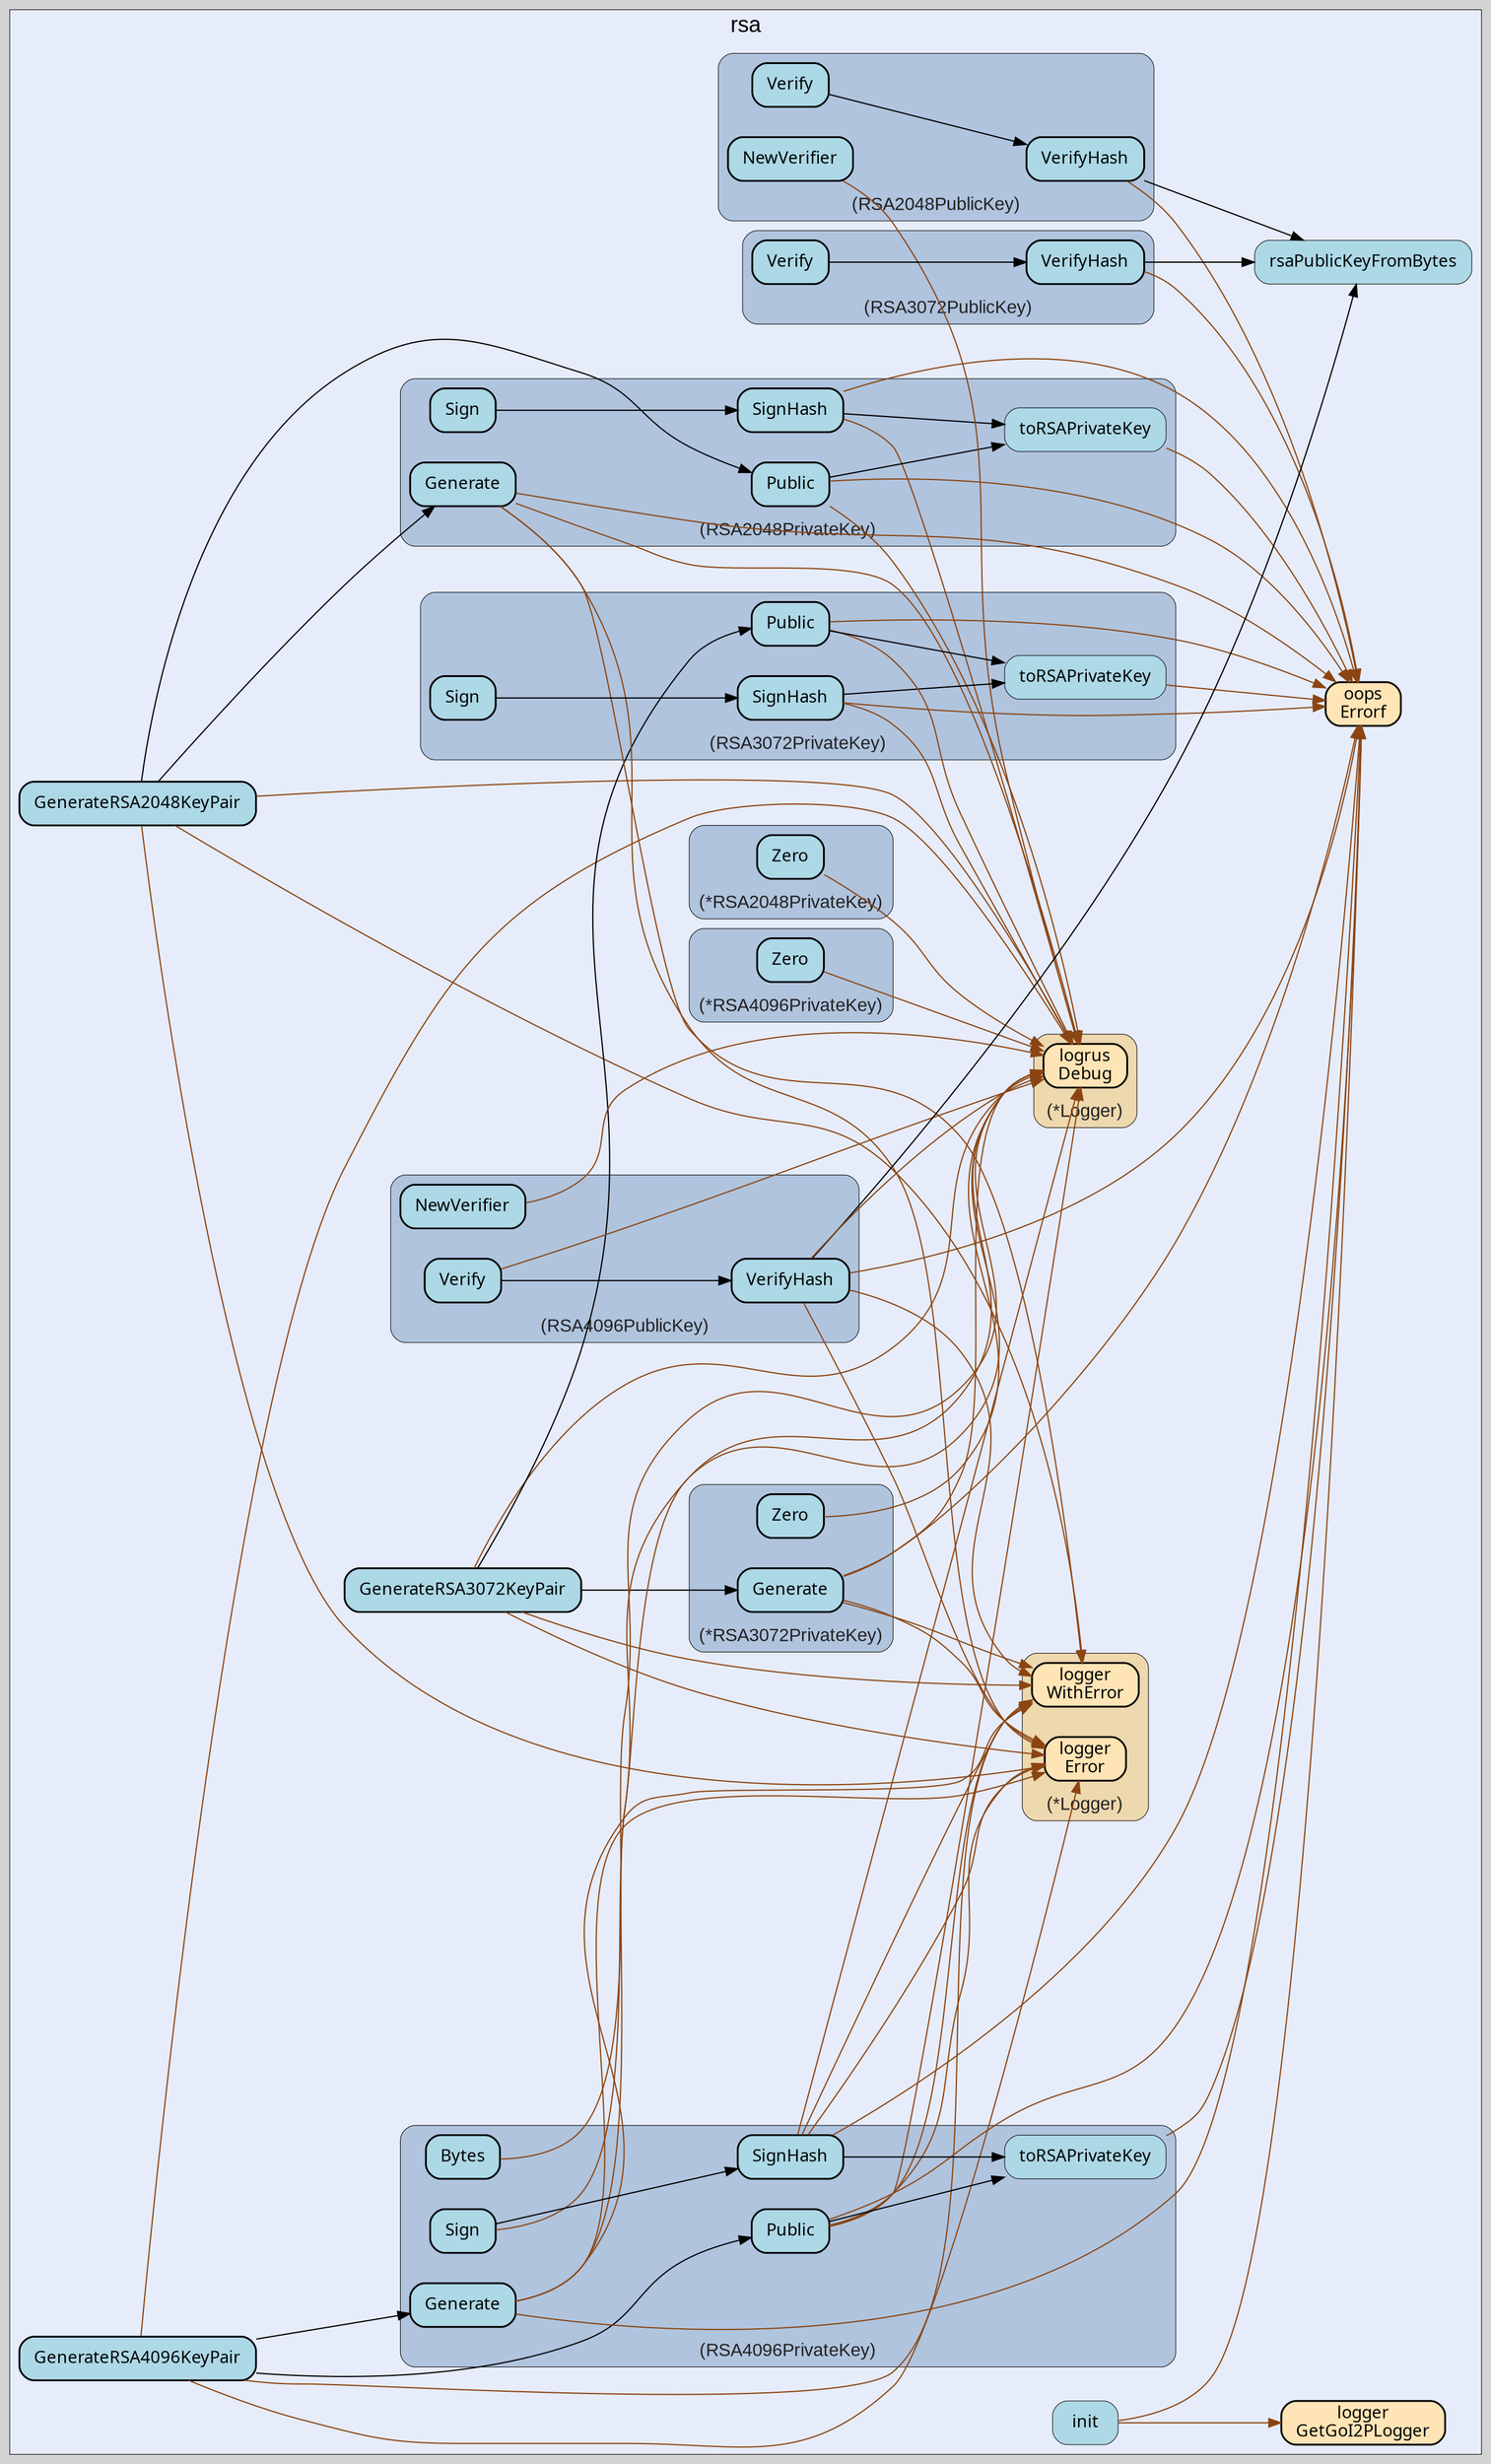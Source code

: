 digraph gocallvis {
    label="";
    labeljust="l";
    fontname="Arial";
    fontsize="14";
    rankdir="LR";
    bgcolor="lightgray";
    style="solid";
    penwidth="0.5";
    pad="0.0";
    nodesep="0.35";

    node [shape="box" style="filled,rounded" fillcolor="honeydew" fontname="Verdana" penwidth="1.0" margin="0.16,0.0"];
    edge [minlen="2"]

    subgraph "cluster_focus" {
        fontsize="18";
bgcolor="#e6ecfa";
label="rsa";
labelloc="t";
labeljust="c";
        
        "github.com/go-i2p/crypto/rsa.rsaPublicKeyFromBytes" [ penwidth="0.5" tooltip="github.com/go-i2p/crypto/rsa.rsaPublicKeyFromBytes | defined in utils.go:13" fillcolor="lightblue" label="rsaPublicKeyFromBytes" ]
        "github.com/samber/oops.Errorf" [ fillcolor="moccasin" label="oops\nErrorf" penwidth="1.5" tooltip="github.com/samber/oops.Errorf | defined in oops.go:34" ]
        "github.com/go-i2p/crypto/rsa.GenerateRSA2048KeyPair" [ penwidth="1.5" tooltip="github.com/go-i2p/crypto/rsa.GenerateRSA2048KeyPair | defined in utils.go:40\nat utils.go:41: calling [(*github.com/sirupsen/logrus.Logger).Debug]\nat utils.go:62: calling [(*github.com/sirupsen/logrus.Logger).Debug]\nat utils.go:45: calling [(github.com/go-i2p/crypto/rsa.RSA2048PrivateKey).Generate]\nat utils.go:47: calling [(*github.com/go-i2p/logger.Logger).WithError]\nat utils.go:56: calling [(*github.com/go-i2p/logger.Logger).WithError]\nat utils.go:47: calling [(*github.com/go-i2p/logger.Logger).Error]\nat utils.go:56: calling [(*github.com/go-i2p/logger.Logger).Error]\nat utils.go:54: calling [(github.com/go-i2p/crypto/rsa.RSA2048PrivateKey).Public]" fillcolor="lightblue" label="GenerateRSA2048KeyPair" ]
        "github.com/go-i2p/crypto/rsa.GenerateRSA4096KeyPair" [ label="GenerateRSA4096KeyPair" penwidth="1.5" tooltip="github.com/go-i2p/crypto/rsa.GenerateRSA4096KeyPair | defined in utils.go:102\nat utils.go:103: calling [(*github.com/sirupsen/logrus.Logger).Debug]\nat utils.go:124: calling [(*github.com/sirupsen/logrus.Logger).Debug]\nat utils.go:109: calling [(*github.com/go-i2p/logger.Logger).WithError]\nat utils.go:118: calling [(*github.com/go-i2p/logger.Logger).WithError]\nat utils.go:107: calling [(github.com/go-i2p/crypto/rsa.RSA4096PrivateKey).Generate]\nat utils.go:116: calling [(github.com/go-i2p/crypto/rsa.RSA4096PrivateKey).Public]\nat utils.go:109: calling [(*github.com/go-i2p/logger.Logger).Error]\nat utils.go:118: calling [(*github.com/go-i2p/logger.Logger).Error]" fillcolor="lightblue" ]
        "github.com/go-i2p/crypto/rsa.GenerateRSA3072KeyPair" [ fillcolor="lightblue" label="GenerateRSA3072KeyPair" penwidth="1.5" tooltip="github.com/go-i2p/crypto/rsa.GenerateRSA3072KeyPair | defined in utils.go:71\nat utils.go:72: calling [(*github.com/sirupsen/logrus.Logger).Debug]\nat utils.go:93: calling [(*github.com/sirupsen/logrus.Logger).Debug]\nat utils.go:78: calling [(*github.com/go-i2p/logger.Logger).Error]\nat utils.go:87: calling [(*github.com/go-i2p/logger.Logger).Error]\nat utils.go:76: calling [(*github.com/go-i2p/crypto/rsa.RSA3072PrivateKey).Generate]\nat utils.go:85: calling [(github.com/go-i2p/crypto/rsa.RSA3072PrivateKey).Public]\nat utils.go:78: calling [(*github.com/go-i2p/logger.Logger).WithError]\nat utils.go:87: calling [(*github.com/go-i2p/logger.Logger).WithError]" ]
        "github.com/go-i2p/crypto/rsa.init" [ fillcolor="lightblue" label="init" penwidth="0.5" tooltip="github.com/go-i2p/crypto/rsa.init | defined in .:0\nat constants.go:10: calling [github.com/go-i2p/logger.GetGoI2PLogger]\nat constants.go:16: calling [github.com/samber/oops.Errorf]\nat constants.go:20: calling [github.com/samber/oops.Errorf]\nat constants.go:24: calling [github.com/samber/oops.Errorf]\nat constants.go:28: calling [github.com/samber/oops.Errorf]" ]
        "github.com/go-i2p/logger.GetGoI2PLogger" [ fillcolor="moccasin" label="logger\nGetGoI2PLogger" penwidth="1.5" tooltip="github.com/go-i2p/logger.GetGoI2PLogger | defined in log.go:120" ]
        
        subgraph "cluster_*github.com/go-i2p/crypto/rsa.RSA2048PrivateKey" {
        penwidth="0.5";
labelloc="b";
label="(*RSA2048PrivateKey)";
fontsize="15";
fontcolor="#222222";
style="rounded,filled";
fillcolor="lightsteelblue";
tooltip="type: *github.com/go-i2p/crypto/rsa.RSA2048PrivateKey";
        
        "(*github.com/go-i2p/crypto/rsa.RSA2048PrivateKey).Zero" [ tooltip="(*github.com/go-i2p/crypto/rsa.RSA2048PrivateKey).Zero | defined in rsa2048_private.go:85\nat rsa2048_private.go:91: calling [(*github.com/sirupsen/logrus.Logger).Debug]" fillcolor="lightblue" label="Zero" penwidth="1.5" ]
        
    }

        subgraph "cluster_*github.com/go-i2p/crypto/rsa.RSA3072PrivateKey" {
        fontsize="15";
fontcolor="#222222";
labelloc="b";
style="rounded,filled";
fillcolor="lightsteelblue";
label="(*RSA3072PrivateKey)";
penwidth="0.5";
tooltip="type: *github.com/go-i2p/crypto/rsa.RSA3072PrivateKey";
        
        "(*github.com/go-i2p/crypto/rsa.RSA3072PrivateKey).Generate" [ fillcolor="lightblue" label="Generate" penwidth="1.5" tooltip="(*github.com/go-i2p/crypto/rsa.RSA3072PrivateKey).Generate | defined in rsa3072_private.go:130\nat rsa3072_private.go:131: calling [(*github.com/sirupsen/logrus.Logger).Debug]\nat rsa3072_private.go:157: calling [(*github.com/sirupsen/logrus.Logger).Debug]\nat rsa3072_private.go:135: calling [github.com/samber/oops.Errorf]\nat rsa3072_private.go:134: calling [(*github.com/go-i2p/logger.Logger).WithError]\nat rsa3072_private.go:134: calling [(*github.com/go-i2p/logger.Logger).Error]" ]
        "(*github.com/go-i2p/crypto/rsa.RSA3072PrivateKey).Zero" [ penwidth="1.5" tooltip="(*github.com/go-i2p/crypto/rsa.RSA3072PrivateKey).Zero | defined in rsa3072_private.go:90\nat rsa3072_private.go:96: calling [(*github.com/sirupsen/logrus.Logger).Debug]" fillcolor="lightblue" label="Zero" ]
        
    }

        subgraph "cluster_*github.com/go-i2p/crypto/rsa.RSA4096PrivateKey" {
        fontsize="15";
fontcolor="#222222";
fillcolor="lightsteelblue";
label="(*RSA4096PrivateKey)";
tooltip="type: *github.com/go-i2p/crypto/rsa.RSA4096PrivateKey";
penwidth="0.5";
labelloc="b";
style="rounded,filled";
        
        "(*github.com/go-i2p/crypto/rsa.RSA4096PrivateKey).Zero" [ fillcolor="lightblue" label="Zero" penwidth="1.5" tooltip="(*github.com/go-i2p/crypto/rsa.RSA4096PrivateKey).Zero | defined in rsa4096_private.go:119\nat rsa4096_private.go:120: calling [(*github.com/sirupsen/logrus.Logger).Debug]" ]
        
    }

        subgraph "cluster_*github.com/go-i2p/logger.Logger" {
        fontsize="15";
fontcolor="#222222";
labelloc="b";
style="rounded,filled";
fillcolor="wheat2";
label="(*Logger)";
tooltip="type: *github.com/go-i2p/logger.Logger";
penwidth="0.5";
        
        "(*github.com/go-i2p/logger.Logger).WithError" [ tooltip="(*github.com/go-i2p/logger.Logger).WithError | defined in log.go:66" fillcolor="moccasin" label="logger\nWithError" penwidth="1.5" ]
        "(*github.com/go-i2p/logger.Logger).Error" [ tooltip="(*github.com/go-i2p/logger.Logger).Error | defined in log.go:42" fillcolor="moccasin" label="logger\nError" penwidth="1.5" ]
        
    }

        subgraph "cluster_*github.com/sirupsen/logrus.Logger" {
        labelloc="b";
style="rounded,filled";
fillcolor="wheat2";
label="(*Logger)";
tooltip="type: *github.com/sirupsen/logrus.Logger";
penwidth="0.5";
fontsize="15";
fontcolor="#222222";
        
        "(*github.com/sirupsen/logrus.Logger).Debug" [ tooltip="(*github.com/sirupsen/logrus.Logger).Debug | defined in logger.go:221" fillcolor="moccasin" label="logrus\nDebug" penwidth="1.5" ]
        
    }

        subgraph "cluster_github.com/go-i2p/crypto/rsa.RSA2048PrivateKey" {
        fontsize="15";
fontcolor="#222222";
labelloc="b";
style="rounded,filled";
penwidth="0.5";
fillcolor="lightsteelblue";
label="(RSA2048PrivateKey)";
tooltip="type: github.com/go-i2p/crypto/rsa.RSA2048PrivateKey";
        
        "(github.com/go-i2p/crypto/rsa.RSA2048PrivateKey).toRSAPrivateKey" [ fillcolor="lightblue" label="toRSAPrivateKey" penwidth="0.5" tooltip="(github.com/go-i2p/crypto/rsa.RSA2048PrivateKey).toRSAPrivateKey | defined in rsa2048_private.go:138\nat rsa2048_private.go:161: calling [github.com/samber/oops.Errorf]" ]
        "(github.com/go-i2p/crypto/rsa.RSA2048PrivateKey).SignHash" [ fillcolor="lightblue" label="SignHash" penwidth="1.5" tooltip="(github.com/go-i2p/crypto/rsa.RSA2048PrivateKey).SignHash | defined in rsa2048_private.go:33\nat rsa2048_private.go:37: calling [github.com/samber/oops.Errorf]\nat rsa2048_private.go:43: calling [github.com/samber/oops.Errorf]\nat rsa2048_private.go:46: calling [(*github.com/sirupsen/logrus.Logger).Debug]\nat rsa2048_private.go:35: calling [(github.com/go-i2p/crypto/rsa.RSA2048PrivateKey).toRSAPrivateKey]" ]
        "(github.com/go-i2p/crypto/rsa.RSA2048PrivateKey).Sign" [ fillcolor="lightblue" label="Sign" penwidth="1.5" tooltip="(github.com/go-i2p/crypto/rsa.RSA2048PrivateKey).Sign | defined in rsa2048_private.go:25\nat rsa2048_private.go:28: calling [(github.com/go-i2p/crypto/rsa.RSA2048PrivateKey).SignHash]" ]
        "(github.com/go-i2p/crypto/rsa.RSA2048PrivateKey).Generate" [ label="Generate" penwidth="1.5" tooltip="(github.com/go-i2p/crypto/rsa.RSA2048PrivateKey).Generate | defined in rsa2048_private.go:105\nat rsa2048_private.go:109: calling [(*github.com/go-i2p/logger.Logger).WithError]\nat rsa2048_private.go:110: calling [github.com/samber/oops.Errorf]\nat rsa2048_private.go:109: calling [(*github.com/go-i2p/logger.Logger).Error]\nat rsa2048_private.go:106: calling [(*github.com/sirupsen/logrus.Logger).Debug]\nat rsa2048_private.go:133: calling [(*github.com/sirupsen/logrus.Logger).Debug]" fillcolor="lightblue" ]
        "(github.com/go-i2p/crypto/rsa.RSA2048PrivateKey).Public" [ fillcolor="lightblue" label="Public" penwidth="1.5" tooltip="(github.com/go-i2p/crypto/rsa.RSA2048PrivateKey).Public | defined in rsa2048_private.go:58\nat rsa2048_private.go:79: calling [(*github.com/sirupsen/logrus.Logger).Debug]\nat rsa2048_private.go:59: calling [(github.com/go-i2p/crypto/rsa.RSA2048PrivateKey).toRSAPrivateKey]\nat rsa2048_private.go:61: calling [github.com/samber/oops.Errorf]" ]
        
    }

        subgraph "cluster_github.com/go-i2p/crypto/rsa.RSA2048PublicKey" {
        fontcolor="#222222";
style="rounded,filled";
fillcolor="lightsteelblue";
tooltip="type: github.com/go-i2p/crypto/rsa.RSA2048PublicKey";
penwidth="0.5";
fontsize="15";
labelloc="b";
label="(RSA2048PublicKey)";
        
        "(github.com/go-i2p/crypto/rsa.RSA2048PublicKey).VerifyHash" [ fillcolor="lightblue" label="VerifyHash" penwidth="1.5" tooltip="(github.com/go-i2p/crypto/rsa.RSA2048PublicKey).VerifyHash | defined in rsa2048_public.go:30\nat rsa2048_public.go:32: calling [github.com/go-i2p/crypto/rsa.rsaPublicKeyFromBytes]\nat rsa2048_public.go:34: calling [github.com/samber/oops.Errorf]\nat rsa2048_public.go:39: calling [github.com/samber/oops.Errorf]\nat rsa2048_public.go:46: calling [github.com/samber/oops.Errorf]" ]
        "(github.com/go-i2p/crypto/rsa.RSA2048PublicKey).Verify" [ penwidth="1.5" tooltip="(github.com/go-i2p/crypto/rsa.RSA2048PublicKey).Verify | defined in rsa2048_public.go:22\nat rsa2048_public.go:25: calling [(github.com/go-i2p/crypto/rsa.RSA2048PublicKey).VerifyHash]" fillcolor="lightblue" label="Verify" ]
        "(github.com/go-i2p/crypto/rsa.RSA2048PublicKey).NewVerifier" [ fillcolor="lightblue" label="NewVerifier" penwidth="1.5" tooltip="(github.com/go-i2p/crypto/rsa.RSA2048PublicKey).NewVerifier | defined in rsa2048_public.go:66\nat rsa2048_public.go:67: calling [(*github.com/sirupsen/logrus.Logger).Debug]" ]
        
    }

        subgraph "cluster_github.com/go-i2p/crypto/rsa.RSA3072PrivateKey" {
        penwidth="0.5";
fontsize="15";
fontcolor="#222222";
labelloc="b";
style="rounded,filled";
fillcolor="lightsteelblue";
label="(RSA3072PrivateKey)";
tooltip="type: github.com/go-i2p/crypto/rsa.RSA3072PrivateKey";
        
        "(github.com/go-i2p/crypto/rsa.RSA3072PrivateKey).toRSAPrivateKey" [ penwidth="0.5" tooltip="(github.com/go-i2p/crypto/rsa.RSA3072PrivateKey).toRSAPrivateKey | defined in rsa3072_private.go:100\nat rsa3072_private.go:123: calling [github.com/samber/oops.Errorf]" fillcolor="lightblue" label="toRSAPrivateKey" ]
        "(github.com/go-i2p/crypto/rsa.RSA3072PrivateKey).SignHash" [ fillcolor="lightblue" label="SignHash" penwidth="1.5" tooltip="(github.com/go-i2p/crypto/rsa.RSA3072PrivateKey).SignHash | defined in rsa3072_private.go:41\nat rsa3072_private.go:45: calling [github.com/samber/oops.Errorf]\nat rsa3072_private.go:51: calling [github.com/samber/oops.Errorf]\nat rsa3072_private.go:54: calling [(*github.com/sirupsen/logrus.Logger).Debug]\nat rsa3072_private.go:43: calling [(github.com/go-i2p/crypto/rsa.RSA3072PrivateKey).toRSAPrivateKey]" ]
        "(github.com/go-i2p/crypto/rsa.RSA3072PrivateKey).Sign" [ fillcolor="lightblue" label="Sign" penwidth="1.5" tooltip="(github.com/go-i2p/crypto/rsa.RSA3072PrivateKey).Sign | defined in rsa3072_private.go:34\nat rsa3072_private.go:37: calling [(github.com/go-i2p/crypto/rsa.RSA3072PrivateKey).SignHash]" ]
        "(github.com/go-i2p/crypto/rsa.RSA3072PrivateKey).Public" [ penwidth="1.5" tooltip="(github.com/go-i2p/crypto/rsa.RSA3072PrivateKey).Public | defined in rsa3072_private.go:64\nat rsa3072_private.go:68: calling [github.com/samber/oops.Errorf]\nat rsa3072_private.go:66: calling [(github.com/go-i2p/crypto/rsa.RSA3072PrivateKey).toRSAPrivateKey]\nat rsa3072_private.go:85: calling [(*github.com/sirupsen/logrus.Logger).Debug]" fillcolor="lightblue" label="Public" ]
        
    }

        subgraph "cluster_github.com/go-i2p/crypto/rsa.RSA3072PublicKey" {
        penwidth="0.5";
fontsize="15";
labelloc="b";
style="rounded,filled";
fillcolor="lightsteelblue";
label="(RSA3072PublicKey)";
fontcolor="#222222";
tooltip="type: github.com/go-i2p/crypto/rsa.RSA3072PublicKey";
        
        "(github.com/go-i2p/crypto/rsa.RSA3072PublicKey).VerifyHash" [ tooltip="(github.com/go-i2p/crypto/rsa.RSA3072PublicKey).VerifyHash | defined in rsa3072_public.go:28\nat rsa3072_public.go:32: calling [github.com/samber/oops.Errorf]\nat rsa3072_public.go:38: calling [github.com/samber/oops.Errorf]\nat rsa3072_public.go:45: calling [github.com/samber/oops.Errorf]\nat rsa3072_public.go:30: calling [github.com/go-i2p/crypto/rsa.rsaPublicKeyFromBytes]" fillcolor="lightblue" label="VerifyHash" penwidth="1.5" ]
        "(github.com/go-i2p/crypto/rsa.RSA3072PublicKey).Verify" [ fillcolor="lightblue" label="Verify" penwidth="1.5" tooltip="(github.com/go-i2p/crypto/rsa.RSA3072PublicKey).Verify | defined in rsa3072_public.go:21\nat rsa3072_public.go:24: calling [(github.com/go-i2p/crypto/rsa.RSA3072PublicKey).VerifyHash]" ]
        
    }

        subgraph "cluster_github.com/go-i2p/crypto/rsa.RSA4096PrivateKey" {
        penwidth="0.5";
fontsize="15";
fontcolor="#222222";
style="rounded,filled";
labelloc="b";
fillcolor="lightsteelblue";
label="(RSA4096PrivateKey)";
tooltip="type: github.com/go-i2p/crypto/rsa.RSA4096PrivateKey";
        
        "(github.com/go-i2p/crypto/rsa.RSA4096PrivateKey).toRSAPrivateKey" [ label="toRSAPrivateKey" penwidth="0.5" tooltip="(github.com/go-i2p/crypto/rsa.RSA4096PrivateKey).toRSAPrivateKey | defined in rsa4096_private.go:88\nat rsa4096_private.go:111: calling [github.com/samber/oops.Errorf]" fillcolor="lightblue" ]
        "(github.com/go-i2p/crypto/rsa.RSA4096PrivateKey).Public" [ tooltip="(github.com/go-i2p/crypto/rsa.RSA4096PrivateKey).Public | defined in rsa4096_private.go:64\nat rsa4096_private.go:65: calling [(*github.com/sirupsen/logrus.Logger).Debug]\nat rsa4096_private.go:83: calling [(*github.com/sirupsen/logrus.Logger).Debug]\nat rsa4096_private.go:70: calling [(*github.com/go-i2p/logger.Logger).WithError]\nat rsa4096_private.go:71: calling [github.com/samber/oops.Errorf]\nat rsa4096_private.go:68: calling [(github.com/go-i2p/crypto/rsa.RSA4096PrivateKey).toRSAPrivateKey]\nat rsa4096_private.go:70: calling [(*github.com/go-i2p/logger.Logger).Error]" fillcolor="lightblue" label="Public" penwidth="1.5" ]
        "(github.com/go-i2p/crypto/rsa.RSA4096PrivateKey).Generate" [ fillcolor="lightblue" label="Generate" penwidth="1.5" tooltip="(github.com/go-i2p/crypto/rsa.RSA4096PrivateKey).Generate | defined in rsa4096_private.go:139\nat rsa4096_private.go:143: calling [(*github.com/go-i2p/logger.Logger).Error]\nat rsa4096_private.go:143: calling [(*github.com/go-i2p/logger.Logger).WithError]\nat rsa4096_private.go:140: calling [(*github.com/sirupsen/logrus.Logger).Debug]\nat rsa4096_private.go:166: calling [(*github.com/sirupsen/logrus.Logger).Debug]\nat rsa4096_private.go:144: calling [github.com/samber/oops.Errorf]" ]
        "(github.com/go-i2p/crypto/rsa.RSA4096PrivateKey).SignHash" [ label="SignHash" penwidth="1.5" tooltip="(github.com/go-i2p/crypto/rsa.RSA4096PrivateKey).SignHash | defined in rsa4096_private.go:34\nat rsa4096_private.go:35: calling [(*github.com/sirupsen/logrus.Logger).Debug]\nat rsa4096_private.go:51: calling [(*github.com/sirupsen/logrus.Logger).Debug]\nat rsa4096_private.go:40: calling [(*github.com/go-i2p/logger.Logger).Error]\nat rsa4096_private.go:47: calling [(*github.com/go-i2p/logger.Logger).Error]\nat rsa4096_private.go:40: calling [(*github.com/go-i2p/logger.Logger).WithError]\nat rsa4096_private.go:47: calling [(*github.com/go-i2p/logger.Logger).WithError]\nat rsa4096_private.go:38: calling [(github.com/go-i2p/crypto/rsa.RSA4096PrivateKey).toRSAPrivateKey]\nat rsa4096_private.go:41: calling [github.com/samber/oops.Errorf]\nat rsa4096_private.go:48: calling [github.com/samber/oops.Errorf]" fillcolor="lightblue" ]
        "(github.com/go-i2p/crypto/rsa.RSA4096PrivateKey).Bytes" [ tooltip="(github.com/go-i2p/crypto/rsa.RSA4096PrivateKey).Bytes | defined in rsa4096_private.go:57\nat rsa4096_private.go:58: calling [(*github.com/sirupsen/logrus.Logger).Debug]" fillcolor="lightblue" label="Bytes" penwidth="1.5" ]
        "(github.com/go-i2p/crypto/rsa.RSA4096PrivateKey).Sign" [ fillcolor="lightblue" label="Sign" penwidth="1.5" tooltip="(github.com/go-i2p/crypto/rsa.RSA4096PrivateKey).Sign | defined in rsa4096_private.go:25\nat rsa4096_private.go:29: calling [(github.com/go-i2p/crypto/rsa.RSA4096PrivateKey).SignHash]\nat rsa4096_private.go:26: calling [(*github.com/sirupsen/logrus.Logger).Debug]" ]
        
    }

        subgraph "cluster_github.com/go-i2p/crypto/rsa.RSA4096PublicKey" {
        penwidth="0.5";
fontcolor="#222222";
tooltip="type: github.com/go-i2p/crypto/rsa.RSA4096PublicKey";
fontsize="15";
labelloc="b";
style="rounded,filled";
fillcolor="lightsteelblue";
label="(RSA4096PublicKey)";
        
        "(github.com/go-i2p/crypto/rsa.RSA4096PublicKey).NewVerifier" [ fillcolor="lightblue" label="NewVerifier" penwidth="1.5" tooltip="(github.com/go-i2p/crypto/rsa.RSA4096PublicKey).NewVerifier | defined in rsa4096_public.go:70\nat rsa4096_public.go:71: calling [(*github.com/sirupsen/logrus.Logger).Debug]" ]
        "(github.com/go-i2p/crypto/rsa.RSA4096PublicKey).Verify" [ label="Verify" penwidth="1.5" tooltip="(github.com/go-i2p/crypto/rsa.RSA4096PublicKey).Verify | defined in rsa4096_public.go:22\nat rsa4096_public.go:26: calling [(github.com/go-i2p/crypto/rsa.RSA4096PublicKey).VerifyHash]\nat rsa4096_public.go:23: calling [(*github.com/sirupsen/logrus.Logger).Debug]" fillcolor="lightblue" ]
        "(github.com/go-i2p/crypto/rsa.RSA4096PublicKey).VerifyHash" [ tooltip="(github.com/go-i2p/crypto/rsa.RSA4096PublicKey).VerifyHash | defined in rsa4096_public.go:31\nat rsa4096_public.go:32: calling [(*github.com/sirupsen/logrus.Logger).Debug]\nat rsa4096_public.go:52: calling [(*github.com/sirupsen/logrus.Logger).Debug]\nat rsa4096_public.go:36: calling [(*github.com/go-i2p/logger.Logger).WithError]\nat rsa4096_public.go:36: calling [(*github.com/go-i2p/logger.Logger).Error]\nat rsa4096_public.go:37: calling [github.com/samber/oops.Errorf]\nat rsa4096_public.go:42: calling [github.com/samber/oops.Errorf]\nat rsa4096_public.go:49: calling [github.com/samber/oops.Errorf]\nat rsa4096_public.go:34: calling [github.com/go-i2p/crypto/rsa.rsaPublicKeyFromBytes]" fillcolor="lightblue" label="VerifyHash" penwidth="1.5" ]
        
    }

    }

    "(github.com/go-i2p/crypto/rsa.RSA4096PrivateKey).Generate" -> "(*github.com/go-i2p/logger.Logger).Error" [ color="saddlebrown" tooltip="at rsa4096_private.go:143: calling [(*github.com/go-i2p/logger.Logger).Error]" ]
    "(*github.com/go-i2p/crypto/rsa.RSA3072PrivateKey).Zero" -> "(*github.com/sirupsen/logrus.Logger).Debug" [ color="saddlebrown" tooltip="at rsa3072_private.go:96: calling [(*github.com/sirupsen/logrus.Logger).Debug]" ]
    "github.com/go-i2p/crypto/rsa.GenerateRSA4096KeyPair" -> "(*github.com/sirupsen/logrus.Logger).Debug" [ color="saddlebrown" tooltip="at utils.go:103: calling [(*github.com/sirupsen/logrus.Logger).Debug]\nat utils.go:124: calling [(*github.com/sirupsen/logrus.Logger).Debug]" ]
    "(github.com/go-i2p/crypto/rsa.RSA4096PublicKey).VerifyHash" -> "(*github.com/sirupsen/logrus.Logger).Debug" [ color="saddlebrown" tooltip="at rsa4096_public.go:32: calling [(*github.com/sirupsen/logrus.Logger).Debug]\nat rsa4096_public.go:52: calling [(*github.com/sirupsen/logrus.Logger).Debug]" ]
    "github.com/go-i2p/crypto/rsa.init" -> "github.com/go-i2p/logger.GetGoI2PLogger" [ color="saddlebrown" tooltip="at constants.go:10: calling [github.com/go-i2p/logger.GetGoI2PLogger]" ]
    "(github.com/go-i2p/crypto/rsa.RSA4096PrivateKey).Public" -> "(*github.com/sirupsen/logrus.Logger).Debug" [ color="saddlebrown" tooltip="at rsa4096_private.go:65: calling [(*github.com/sirupsen/logrus.Logger).Debug]\nat rsa4096_private.go:83: calling [(*github.com/sirupsen/logrus.Logger).Debug]" ]
    "(*github.com/go-i2p/crypto/rsa.RSA3072PrivateKey).Generate" -> "(*github.com/sirupsen/logrus.Logger).Debug" [ color="saddlebrown" tooltip="at rsa3072_private.go:131: calling [(*github.com/sirupsen/logrus.Logger).Debug]\nat rsa3072_private.go:157: calling [(*github.com/sirupsen/logrus.Logger).Debug]" ]
    "github.com/go-i2p/crypto/rsa.GenerateRSA4096KeyPair" -> "(*github.com/go-i2p/logger.Logger).WithError" [ color="saddlebrown" tooltip="at utils.go:109: calling [(*github.com/go-i2p/logger.Logger).WithError]\nat utils.go:118: calling [(*github.com/go-i2p/logger.Logger).WithError]" ]
    "(github.com/go-i2p/crypto/rsa.RSA4096PrivateKey).SignHash" -> "(*github.com/sirupsen/logrus.Logger).Debug" [ tooltip="at rsa4096_private.go:35: calling [(*github.com/sirupsen/logrus.Logger).Debug]\nat rsa4096_private.go:51: calling [(*github.com/sirupsen/logrus.Logger).Debug]" color="saddlebrown" ]
    "(github.com/go-i2p/crypto/rsa.RSA2048PrivateKey).Generate" -> "(*github.com/go-i2p/logger.Logger).WithError" [ color="saddlebrown" tooltip="at rsa2048_private.go:109: calling [(*github.com/go-i2p/logger.Logger).WithError]" ]
    "(github.com/go-i2p/crypto/rsa.RSA2048PrivateKey).Public" -> "(*github.com/sirupsen/logrus.Logger).Debug" [ color="saddlebrown" tooltip="at rsa2048_private.go:79: calling [(*github.com/sirupsen/logrus.Logger).Debug]" ]
    "(github.com/go-i2p/crypto/rsa.RSA4096PublicKey).VerifyHash" -> "(*github.com/go-i2p/logger.Logger).WithError" [ color="saddlebrown" tooltip="at rsa4096_public.go:36: calling [(*github.com/go-i2p/logger.Logger).WithError]" ]
    "(github.com/go-i2p/crypto/rsa.RSA4096PublicKey).NewVerifier" -> "(*github.com/sirupsen/logrus.Logger).Debug" [ color="saddlebrown" tooltip="at rsa4096_public.go:71: calling [(*github.com/sirupsen/logrus.Logger).Debug]" ]
    "(github.com/go-i2p/crypto/rsa.RSA3072PrivateKey).SignHash" -> "github.com/samber/oops.Errorf" [ tooltip="at rsa3072_private.go:45: calling [github.com/samber/oops.Errorf]\nat rsa3072_private.go:51: calling [github.com/samber/oops.Errorf]" color="saddlebrown" ]
    "(github.com/go-i2p/crypto/rsa.RSA2048PrivateKey).Generate" -> "github.com/samber/oops.Errorf" [ color="saddlebrown" tooltip="at rsa2048_private.go:110: calling [github.com/samber/oops.Errorf]" ]
    "github.com/go-i2p/crypto/rsa.GenerateRSA4096KeyPair" -> "(github.com/go-i2p/crypto/rsa.RSA4096PrivateKey).Generate" [ tooltip="at utils.go:107: calling [(github.com/go-i2p/crypto/rsa.RSA4096PrivateKey).Generate]" ]
    "github.com/go-i2p/crypto/rsa.init" -> "github.com/samber/oops.Errorf" [ color="saddlebrown" tooltip="at constants.go:16: calling [github.com/samber/oops.Errorf]\nat constants.go:20: calling [github.com/samber/oops.Errorf]\nat constants.go:24: calling [github.com/samber/oops.Errorf]\nat constants.go:28: calling [github.com/samber/oops.Errorf]" ]
    "(github.com/go-i2p/crypto/rsa.RSA2048PublicKey).VerifyHash" -> "github.com/go-i2p/crypto/rsa.rsaPublicKeyFromBytes" [ tooltip="at rsa2048_public.go:32: calling [github.com/go-i2p/crypto/rsa.rsaPublicKeyFromBytes]" ]
    "(github.com/go-i2p/crypto/rsa.RSA2048PrivateKey).SignHash" -> "github.com/samber/oops.Errorf" [ color="saddlebrown" tooltip="at rsa2048_private.go:37: calling [github.com/samber/oops.Errorf]\nat rsa2048_private.go:43: calling [github.com/samber/oops.Errorf]" ]
    "(github.com/go-i2p/crypto/rsa.RSA3072PublicKey).VerifyHash" -> "github.com/samber/oops.Errorf" [ color="saddlebrown" tooltip="at rsa3072_public.go:32: calling [github.com/samber/oops.Errorf]\nat rsa3072_public.go:38: calling [github.com/samber/oops.Errorf]\nat rsa3072_public.go:45: calling [github.com/samber/oops.Errorf]" ]
    "(github.com/go-i2p/crypto/rsa.RSA4096PrivateKey).Public" -> "(*github.com/go-i2p/logger.Logger).WithError" [ color="saddlebrown" tooltip="at rsa4096_private.go:70: calling [(*github.com/go-i2p/logger.Logger).WithError]" ]
    "(github.com/go-i2p/crypto/rsa.RSA2048PrivateKey).Generate" -> "(*github.com/go-i2p/logger.Logger).Error" [ color="saddlebrown" tooltip="at rsa2048_private.go:109: calling [(*github.com/go-i2p/logger.Logger).Error]" ]
    "(github.com/go-i2p/crypto/rsa.RSA4096PrivateKey).Generate" -> "(*github.com/go-i2p/logger.Logger).WithError" [ color="saddlebrown" tooltip="at rsa4096_private.go:143: calling [(*github.com/go-i2p/logger.Logger).WithError]" ]
    "github.com/go-i2p/crypto/rsa.GenerateRSA4096KeyPair" -> "(github.com/go-i2p/crypto/rsa.RSA4096PrivateKey).Public" [ tooltip="at utils.go:116: calling [(github.com/go-i2p/crypto/rsa.RSA4096PrivateKey).Public]" ]
    "(github.com/go-i2p/crypto/rsa.RSA4096PrivateKey).SignHash" -> "(*github.com/go-i2p/logger.Logger).Error" [ color="saddlebrown" tooltip="at rsa4096_private.go:40: calling [(*github.com/go-i2p/logger.Logger).Error]\nat rsa4096_private.go:47: calling [(*github.com/go-i2p/logger.Logger).Error]" ]
    "(github.com/go-i2p/crypto/rsa.RSA4096PrivateKey).Generate" -> "(*github.com/sirupsen/logrus.Logger).Debug" [ color="saddlebrown" tooltip="at rsa4096_private.go:140: calling [(*github.com/sirupsen/logrus.Logger).Debug]\nat rsa4096_private.go:166: calling [(*github.com/sirupsen/logrus.Logger).Debug]" ]
    "(github.com/go-i2p/crypto/rsa.RSA4096PublicKey).VerifyHash" -> "(*github.com/go-i2p/logger.Logger).Error" [ color="saddlebrown" tooltip="at rsa4096_public.go:36: calling [(*github.com/go-i2p/logger.Logger).Error]" ]
    "(github.com/go-i2p/crypto/rsa.RSA4096PublicKey).VerifyHash" -> "github.com/samber/oops.Errorf" [ tooltip="at rsa4096_public.go:37: calling [github.com/samber/oops.Errorf]\nat rsa4096_public.go:42: calling [github.com/samber/oops.Errorf]\nat rsa4096_public.go:49: calling [github.com/samber/oops.Errorf]" color="saddlebrown" ]
    "(github.com/go-i2p/crypto/rsa.RSA4096PublicKey).Verify" -> "(github.com/go-i2p/crypto/rsa.RSA4096PublicKey).VerifyHash" [ tooltip="at rsa4096_public.go:26: calling [(github.com/go-i2p/crypto/rsa.RSA4096PublicKey).VerifyHash]" ]
    "(github.com/go-i2p/crypto/rsa.RSA3072PrivateKey).Public" -> "github.com/samber/oops.Errorf" [ color="saddlebrown" tooltip="at rsa3072_private.go:68: calling [github.com/samber/oops.Errorf]" ]
    "(github.com/go-i2p/crypto/rsa.RSA2048PrivateKey).Sign" -> "(github.com/go-i2p/crypto/rsa.RSA2048PrivateKey).SignHash" [ tooltip="at rsa2048_private.go:28: calling [(github.com/go-i2p/crypto/rsa.RSA2048PrivateKey).SignHash]" ]
    "github.com/go-i2p/crypto/rsa.GenerateRSA2048KeyPair" -> "(*github.com/sirupsen/logrus.Logger).Debug" [ tooltip="at utils.go:41: calling [(*github.com/sirupsen/logrus.Logger).Debug]\nat utils.go:62: calling [(*github.com/sirupsen/logrus.Logger).Debug]" color="saddlebrown" ]
    "(github.com/go-i2p/crypto/rsa.RSA4096PrivateKey).SignHash" -> "(*github.com/go-i2p/logger.Logger).WithError" [ color="saddlebrown" tooltip="at rsa4096_private.go:40: calling [(*github.com/go-i2p/logger.Logger).WithError]\nat rsa4096_private.go:47: calling [(*github.com/go-i2p/logger.Logger).WithError]" ]
    "github.com/go-i2p/crypto/rsa.GenerateRSA3072KeyPair" -> "(*github.com/sirupsen/logrus.Logger).Debug" [ color="saddlebrown" tooltip="at utils.go:72: calling [(*github.com/sirupsen/logrus.Logger).Debug]\nat utils.go:93: calling [(*github.com/sirupsen/logrus.Logger).Debug]" ]
    "(github.com/go-i2p/crypto/rsa.RSA2048PrivateKey).toRSAPrivateKey" -> "github.com/samber/oops.Errorf" [ color="saddlebrown" tooltip="at rsa2048_private.go:161: calling [github.com/samber/oops.Errorf]" ]
    "github.com/go-i2p/crypto/rsa.GenerateRSA2048KeyPair" -> "(github.com/go-i2p/crypto/rsa.RSA2048PrivateKey).Generate" [ tooltip="at utils.go:45: calling [(github.com/go-i2p/crypto/rsa.RSA2048PrivateKey).Generate]" ]
    "(github.com/go-i2p/crypto/rsa.RSA2048PrivateKey).Public" -> "(github.com/go-i2p/crypto/rsa.RSA2048PrivateKey).toRSAPrivateKey" [ tooltip="at rsa2048_private.go:59: calling [(github.com/go-i2p/crypto/rsa.RSA2048PrivateKey).toRSAPrivateKey]" ]
    "(github.com/go-i2p/crypto/rsa.RSA4096PublicKey).VerifyHash" -> "github.com/go-i2p/crypto/rsa.rsaPublicKeyFromBytes" [ tooltip="at rsa4096_public.go:34: calling [github.com/go-i2p/crypto/rsa.rsaPublicKeyFromBytes]" ]
    "github.com/go-i2p/crypto/rsa.GenerateRSA3072KeyPair" -> "(*github.com/go-i2p/logger.Logger).Error" [ color="saddlebrown" tooltip="at utils.go:78: calling [(*github.com/go-i2p/logger.Logger).Error]\nat utils.go:87: calling [(*github.com/go-i2p/logger.Logger).Error]" ]
    "(github.com/go-i2p/crypto/rsa.RSA4096PrivateKey).Sign" -> "(github.com/go-i2p/crypto/rsa.RSA4096PrivateKey).SignHash" [ tooltip="at rsa4096_private.go:29: calling [(github.com/go-i2p/crypto/rsa.RSA4096PrivateKey).SignHash]" ]
    "(*github.com/go-i2p/crypto/rsa.RSA4096PrivateKey).Zero" -> "(*github.com/sirupsen/logrus.Logger).Debug" [ color="saddlebrown" tooltip="at rsa4096_private.go:120: calling [(*github.com/sirupsen/logrus.Logger).Debug]" ]
    "(github.com/go-i2p/crypto/rsa.RSA3072PublicKey).VerifyHash" -> "github.com/go-i2p/crypto/rsa.rsaPublicKeyFromBytes" [ tooltip="at rsa3072_public.go:30: calling [github.com/go-i2p/crypto/rsa.rsaPublicKeyFromBytes]" ]
    "(github.com/go-i2p/crypto/rsa.RSA2048PrivateKey).Generate" -> "(*github.com/sirupsen/logrus.Logger).Debug" [ color="saddlebrown" tooltip="at rsa2048_private.go:106: calling [(*github.com/sirupsen/logrus.Logger).Debug]\nat rsa2048_private.go:133: calling [(*github.com/sirupsen/logrus.Logger).Debug]" ]
    "github.com/go-i2p/crypto/rsa.GenerateRSA2048KeyPair" -> "(*github.com/go-i2p/logger.Logger).WithError" [ color="saddlebrown" tooltip="at utils.go:47: calling [(*github.com/go-i2p/logger.Logger).WithError]\nat utils.go:56: calling [(*github.com/go-i2p/logger.Logger).WithError]" ]
    "(*github.com/go-i2p/crypto/rsa.RSA2048PrivateKey).Zero" -> "(*github.com/sirupsen/logrus.Logger).Debug" [ color="saddlebrown" tooltip="at rsa2048_private.go:91: calling [(*github.com/sirupsen/logrus.Logger).Debug]" ]
    "(github.com/go-i2p/crypto/rsa.RSA3072PrivateKey).Sign" -> "(github.com/go-i2p/crypto/rsa.RSA3072PrivateKey).SignHash" [ tooltip="at rsa3072_private.go:37: calling [(github.com/go-i2p/crypto/rsa.RSA3072PrivateKey).SignHash]" ]
    "(github.com/go-i2p/crypto/rsa.RSA4096PrivateKey).SignHash" -> "(github.com/go-i2p/crypto/rsa.RSA4096PrivateKey).toRSAPrivateKey" [ tooltip="at rsa4096_private.go:38: calling [(github.com/go-i2p/crypto/rsa.RSA4096PrivateKey).toRSAPrivateKey]" ]
    "(github.com/go-i2p/crypto/rsa.RSA4096PublicKey).Verify" -> "(*github.com/sirupsen/logrus.Logger).Debug" [ color="saddlebrown" tooltip="at rsa4096_public.go:23: calling [(*github.com/sirupsen/logrus.Logger).Debug]" ]
    "(github.com/go-i2p/crypto/rsa.RSA4096PrivateKey).Sign" -> "(*github.com/sirupsen/logrus.Logger).Debug" [ tooltip="at rsa4096_private.go:26: calling [(*github.com/sirupsen/logrus.Logger).Debug]" color="saddlebrown" ]
    "(github.com/go-i2p/crypto/rsa.RSA3072PublicKey).Verify" -> "(github.com/go-i2p/crypto/rsa.RSA3072PublicKey).VerifyHash" [ tooltip="at rsa3072_public.go:24: calling [(github.com/go-i2p/crypto/rsa.RSA3072PublicKey).VerifyHash]" ]
    "(github.com/go-i2p/crypto/rsa.RSA3072PrivateKey).toRSAPrivateKey" -> "github.com/samber/oops.Errorf" [ color="saddlebrown" tooltip="at rsa3072_private.go:123: calling [github.com/samber/oops.Errorf]" ]
    "(github.com/go-i2p/crypto/rsa.RSA2048PublicKey).NewVerifier" -> "(*github.com/sirupsen/logrus.Logger).Debug" [ color="saddlebrown" tooltip="at rsa2048_public.go:67: calling [(*github.com/sirupsen/logrus.Logger).Debug]" ]
    "github.com/go-i2p/crypto/rsa.GenerateRSA2048KeyPair" -> "(*github.com/go-i2p/logger.Logger).Error" [ color="saddlebrown" tooltip="at utils.go:47: calling [(*github.com/go-i2p/logger.Logger).Error]\nat utils.go:56: calling [(*github.com/go-i2p/logger.Logger).Error]" ]
    "github.com/go-i2p/crypto/rsa.GenerateRSA3072KeyPair" -> "(*github.com/go-i2p/crypto/rsa.RSA3072PrivateKey).Generate" [ tooltip="at utils.go:76: calling [(*github.com/go-i2p/crypto/rsa.RSA3072PrivateKey).Generate]" ]
    "(*github.com/go-i2p/crypto/rsa.RSA3072PrivateKey).Generate" -> "github.com/samber/oops.Errorf" [ tooltip="at rsa3072_private.go:135: calling [github.com/samber/oops.Errorf]" color="saddlebrown" ]
    "(github.com/go-i2p/crypto/rsa.RSA4096PrivateKey).toRSAPrivateKey" -> "github.com/samber/oops.Errorf" [ color="saddlebrown" tooltip="at rsa4096_private.go:111: calling [github.com/samber/oops.Errorf]" ]
    "(github.com/go-i2p/crypto/rsa.RSA4096PrivateKey).Public" -> "github.com/samber/oops.Errorf" [ color="saddlebrown" tooltip="at rsa4096_private.go:71: calling [github.com/samber/oops.Errorf]" ]
    "(*github.com/go-i2p/crypto/rsa.RSA3072PrivateKey).Generate" -> "(*github.com/go-i2p/logger.Logger).WithError" [ color="saddlebrown" tooltip="at rsa3072_private.go:134: calling [(*github.com/go-i2p/logger.Logger).WithError]" ]
    "(github.com/go-i2p/crypto/rsa.RSA4096PrivateKey).SignHash" -> "github.com/samber/oops.Errorf" [ color="saddlebrown" tooltip="at rsa4096_private.go:41: calling [github.com/samber/oops.Errorf]\nat rsa4096_private.go:48: calling [github.com/samber/oops.Errorf]" ]
    "(github.com/go-i2p/crypto/rsa.RSA2048PrivateKey).SignHash" -> "(*github.com/sirupsen/logrus.Logger).Debug" [ color="saddlebrown" tooltip="at rsa2048_private.go:46: calling [(*github.com/sirupsen/logrus.Logger).Debug]" ]
    "(github.com/go-i2p/crypto/rsa.RSA4096PrivateKey).Generate" -> "github.com/samber/oops.Errorf" [ color="saddlebrown" tooltip="at rsa4096_private.go:144: calling [github.com/samber/oops.Errorf]" ]
    "github.com/go-i2p/crypto/rsa.GenerateRSA4096KeyPair" -> "(*github.com/go-i2p/logger.Logger).Error" [ color="saddlebrown" tooltip="at utils.go:109: calling [(*github.com/go-i2p/logger.Logger).Error]\nat utils.go:118: calling [(*github.com/go-i2p/logger.Logger).Error]" ]
    "(github.com/go-i2p/crypto/rsa.RSA3072PrivateKey).Public" -> "(github.com/go-i2p/crypto/rsa.RSA3072PrivateKey).toRSAPrivateKey" [ tooltip="at rsa3072_private.go:66: calling [(github.com/go-i2p/crypto/rsa.RSA3072PrivateKey).toRSAPrivateKey]" ]
    "(github.com/go-i2p/crypto/rsa.RSA2048PublicKey).VerifyHash" -> "github.com/samber/oops.Errorf" [ tooltip="at rsa2048_public.go:34: calling [github.com/samber/oops.Errorf]\nat rsa2048_public.go:39: calling [github.com/samber/oops.Errorf]\nat rsa2048_public.go:46: calling [github.com/samber/oops.Errorf]" color="saddlebrown" ]
    "(github.com/go-i2p/crypto/rsa.RSA4096PrivateKey).Public" -> "(github.com/go-i2p/crypto/rsa.RSA4096PrivateKey).toRSAPrivateKey" [ tooltip="at rsa4096_private.go:68: calling [(github.com/go-i2p/crypto/rsa.RSA4096PrivateKey).toRSAPrivateKey]" ]
    "(github.com/go-i2p/crypto/rsa.RSA3072PrivateKey).Public" -> "(*github.com/sirupsen/logrus.Logger).Debug" [ tooltip="at rsa3072_private.go:85: calling [(*github.com/sirupsen/logrus.Logger).Debug]" color="saddlebrown" ]
    "github.com/go-i2p/crypto/rsa.GenerateRSA3072KeyPair" -> "(github.com/go-i2p/crypto/rsa.RSA3072PrivateKey).Public" [ tooltip="at utils.go:85: calling [(github.com/go-i2p/crypto/rsa.RSA3072PrivateKey).Public]" ]
    "(github.com/go-i2p/crypto/rsa.RSA3072PrivateKey).SignHash" -> "(*github.com/sirupsen/logrus.Logger).Debug" [ color="saddlebrown" tooltip="at rsa3072_private.go:54: calling [(*github.com/sirupsen/logrus.Logger).Debug]" ]
    "(github.com/go-i2p/crypto/rsa.RSA2048PrivateKey).Public" -> "github.com/samber/oops.Errorf" [ color="saddlebrown" tooltip="at rsa2048_private.go:61: calling [github.com/samber/oops.Errorf]" ]
    "github.com/go-i2p/crypto/rsa.GenerateRSA3072KeyPair" -> "(*github.com/go-i2p/logger.Logger).WithError" [ color="saddlebrown" tooltip="at utils.go:78: calling [(*github.com/go-i2p/logger.Logger).WithError]\nat utils.go:87: calling [(*github.com/go-i2p/logger.Logger).WithError]" ]
    "(github.com/go-i2p/crypto/rsa.RSA4096PrivateKey).Bytes" -> "(*github.com/sirupsen/logrus.Logger).Debug" [ color="saddlebrown" tooltip="at rsa4096_private.go:58: calling [(*github.com/sirupsen/logrus.Logger).Debug]" ]
    "(*github.com/go-i2p/crypto/rsa.RSA3072PrivateKey).Generate" -> "(*github.com/go-i2p/logger.Logger).Error" [ color="saddlebrown" tooltip="at rsa3072_private.go:134: calling [(*github.com/go-i2p/logger.Logger).Error]" ]
    "(github.com/go-i2p/crypto/rsa.RSA2048PublicKey).Verify" -> "(github.com/go-i2p/crypto/rsa.RSA2048PublicKey).VerifyHash" [ tooltip="at rsa2048_public.go:25: calling [(github.com/go-i2p/crypto/rsa.RSA2048PublicKey).VerifyHash]" ]
    "(github.com/go-i2p/crypto/rsa.RSA2048PrivateKey).SignHash" -> "(github.com/go-i2p/crypto/rsa.RSA2048PrivateKey).toRSAPrivateKey" [ tooltip="at rsa2048_private.go:35: calling [(github.com/go-i2p/crypto/rsa.RSA2048PrivateKey).toRSAPrivateKey]" ]
    "(github.com/go-i2p/crypto/rsa.RSA4096PrivateKey).Public" -> "(*github.com/go-i2p/logger.Logger).Error" [ color="saddlebrown" tooltip="at rsa4096_private.go:70: calling [(*github.com/go-i2p/logger.Logger).Error]" ]
    "(github.com/go-i2p/crypto/rsa.RSA3072PrivateKey).SignHash" -> "(github.com/go-i2p/crypto/rsa.RSA3072PrivateKey).toRSAPrivateKey" [ tooltip="at rsa3072_private.go:43: calling [(github.com/go-i2p/crypto/rsa.RSA3072PrivateKey).toRSAPrivateKey]" ]
    "github.com/go-i2p/crypto/rsa.GenerateRSA2048KeyPair" -> "(github.com/go-i2p/crypto/rsa.RSA2048PrivateKey).Public" [ tooltip="at utils.go:54: calling [(github.com/go-i2p/crypto/rsa.RSA2048PrivateKey).Public]" ]
}
